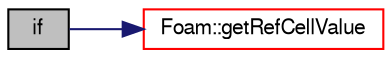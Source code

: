 digraph "if"
{
  bgcolor="transparent";
  edge [fontname="FreeSans",fontsize="10",labelfontname="FreeSans",labelfontsize="10"];
  node [fontname="FreeSans",fontsize="10",shape=record];
  rankdir="LR";
  Node334 [label="if",height=0.2,width=0.4,color="black", fillcolor="grey75", style="filled", fontcolor="black"];
  Node334 -> Node335 [color="midnightblue",fontsize="10",style="solid",fontname="FreeSans"];
  Node335 [label="Foam::getRefCellValue",height=0.2,width=0.4,color="red",URL="$a21124.html#ab8c5925a3fe1c81494baa5e0fd3ca98b",tooltip="Return the current value of field in the reference cell. "];
}
